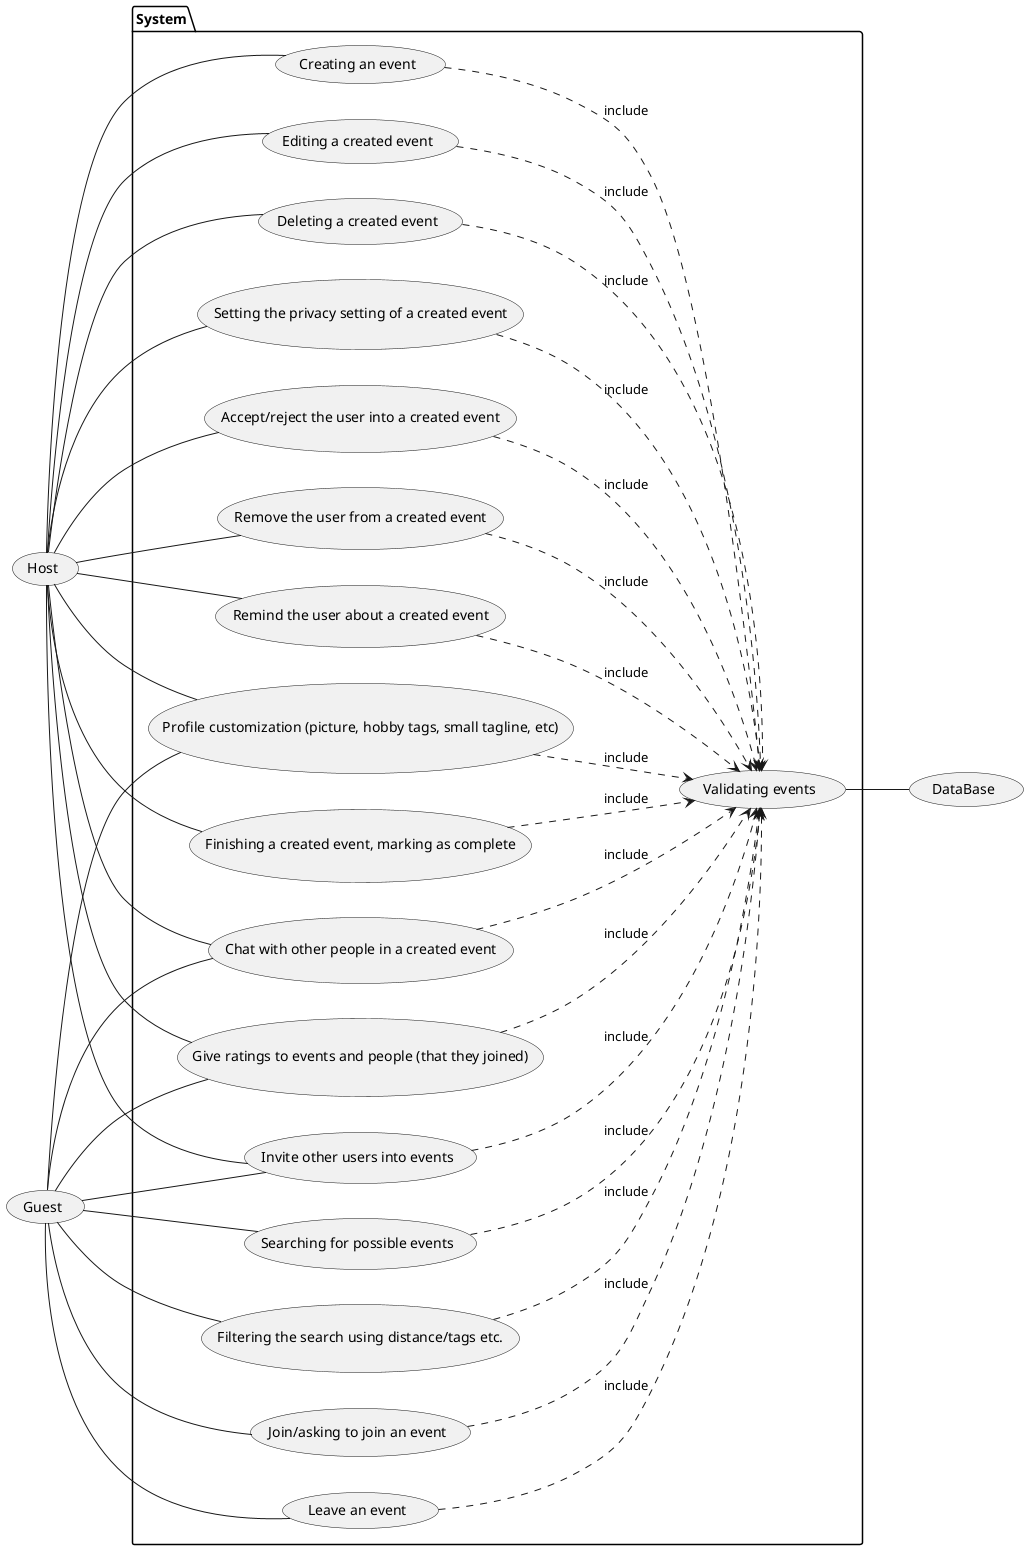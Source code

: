 ' @startuml
' (First usecase)
' (Another usecase) as (UC2)
' usecase UC3
' usecase (Last\nusecase) as UC4
' @enduml

@startuml
left to right direction

Actor (host) as "Host"
Actor (guest) as "Guest"
Actor (database) as "DataBase"

package "System" {
    usecase "Creating an event" as UC1
    usecase "Editing a created event" as UC2
    usecase "Deleting a created event" as UC3
    usecase "Setting the privacy setting of a created event" as UC4
    usecase "Accept/reject the user into a created event" as UC5
    usecase "Remove the user from a created event" as UC6
    usecase "Remind the user about a created event" as UC7
    usecase "Finishing a created event, marking as complete" as UC8
    usecase "Searching for possible events" as UC9
    usecase "Filtering the search using distance/tags etc." as UC10
    usecase "Join/asking to join an event" as UC11
    usecase "Leave an event" as UC12
    usecase "Profile customization (picture, hobby tags, small tagline, etc)" as UC13
    usecase "Chat with other people in a created event" as UC14
    usecase "Give ratings to events and people (that they joined)" as UC15
    usecase "Invite other users into events" as UC16

    usecase "Validating events" as UC17
}

host -- UC1
host -- UC2
host -- UC3
host -- UC4
host -- UC5
host -- UC6
host -- UC7
host -- UC8

guest -- UC9
guest -- UC10
guest -- UC11
guest -- UC12

guest -- UC13
host -- UC13
guest -- UC14
host -- UC14
guest -- UC15
host -- UC15
guest -- UC16
host -- UC16

UC1 ..> UC17 : include
UC2 ..> UC17 : include
UC3 ..> UC17 : include
UC4 ..> UC17 : include
UC5 ..> UC17 : include
UC6 ..> UC17 : include
UC7 ..> UC17 : include
UC8 ..> UC17 : include
UC9 ..> UC17 : include
UC10 ..> UC17 : include
UC11 ..> UC17 : include
UC12 ..> UC17 : include
UC13 ..> UC17 : include
UC14 ..> UC17 : include
UC15 ..> UC17 : include
UC16 ..> UC17 : include


UC17 -- database



@enduml